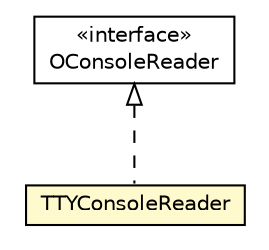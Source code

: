 #!/usr/local/bin/dot
#
# Class diagram 
# Generated by UMLGraph version R5_6-24-gf6e263 (http://www.umlgraph.org/)
#

digraph G {
	edge [fontname="Helvetica",fontsize=10,labelfontname="Helvetica",labelfontsize=10];
	node [fontname="Helvetica",fontsize=10,shape=plaintext];
	nodesep=0.25;
	ranksep=0.5;
	// com.orientechnologies.common.console.OConsoleReader
	c7923721 [label=<<table title="com.orientechnologies.common.console.OConsoleReader" border="0" cellborder="1" cellspacing="0" cellpadding="2" port="p" href="./OConsoleReader.html">
		<tr><td><table border="0" cellspacing="0" cellpadding="1">
<tr><td align="center" balign="center"> &#171;interface&#187; </td></tr>
<tr><td align="center" balign="center"> OConsoleReader </td></tr>
		</table></td></tr>
		</table>>, URL="./OConsoleReader.html", fontname="Helvetica", fontcolor="black", fontsize=10.0];
	// com.orientechnologies.common.console.TTYConsoleReader
	c7923724 [label=<<table title="com.orientechnologies.common.console.TTYConsoleReader" border="0" cellborder="1" cellspacing="0" cellpadding="2" port="p" bgcolor="lemonChiffon" href="./TTYConsoleReader.html">
		<tr><td><table border="0" cellspacing="0" cellpadding="1">
<tr><td align="center" balign="center"> TTYConsoleReader </td></tr>
		</table></td></tr>
		</table>>, URL="./TTYConsoleReader.html", fontname="Helvetica", fontcolor="black", fontsize=10.0];
	//com.orientechnologies.common.console.TTYConsoleReader implements com.orientechnologies.common.console.OConsoleReader
	c7923721:p -> c7923724:p [dir=back,arrowtail=empty,style=dashed];
}

